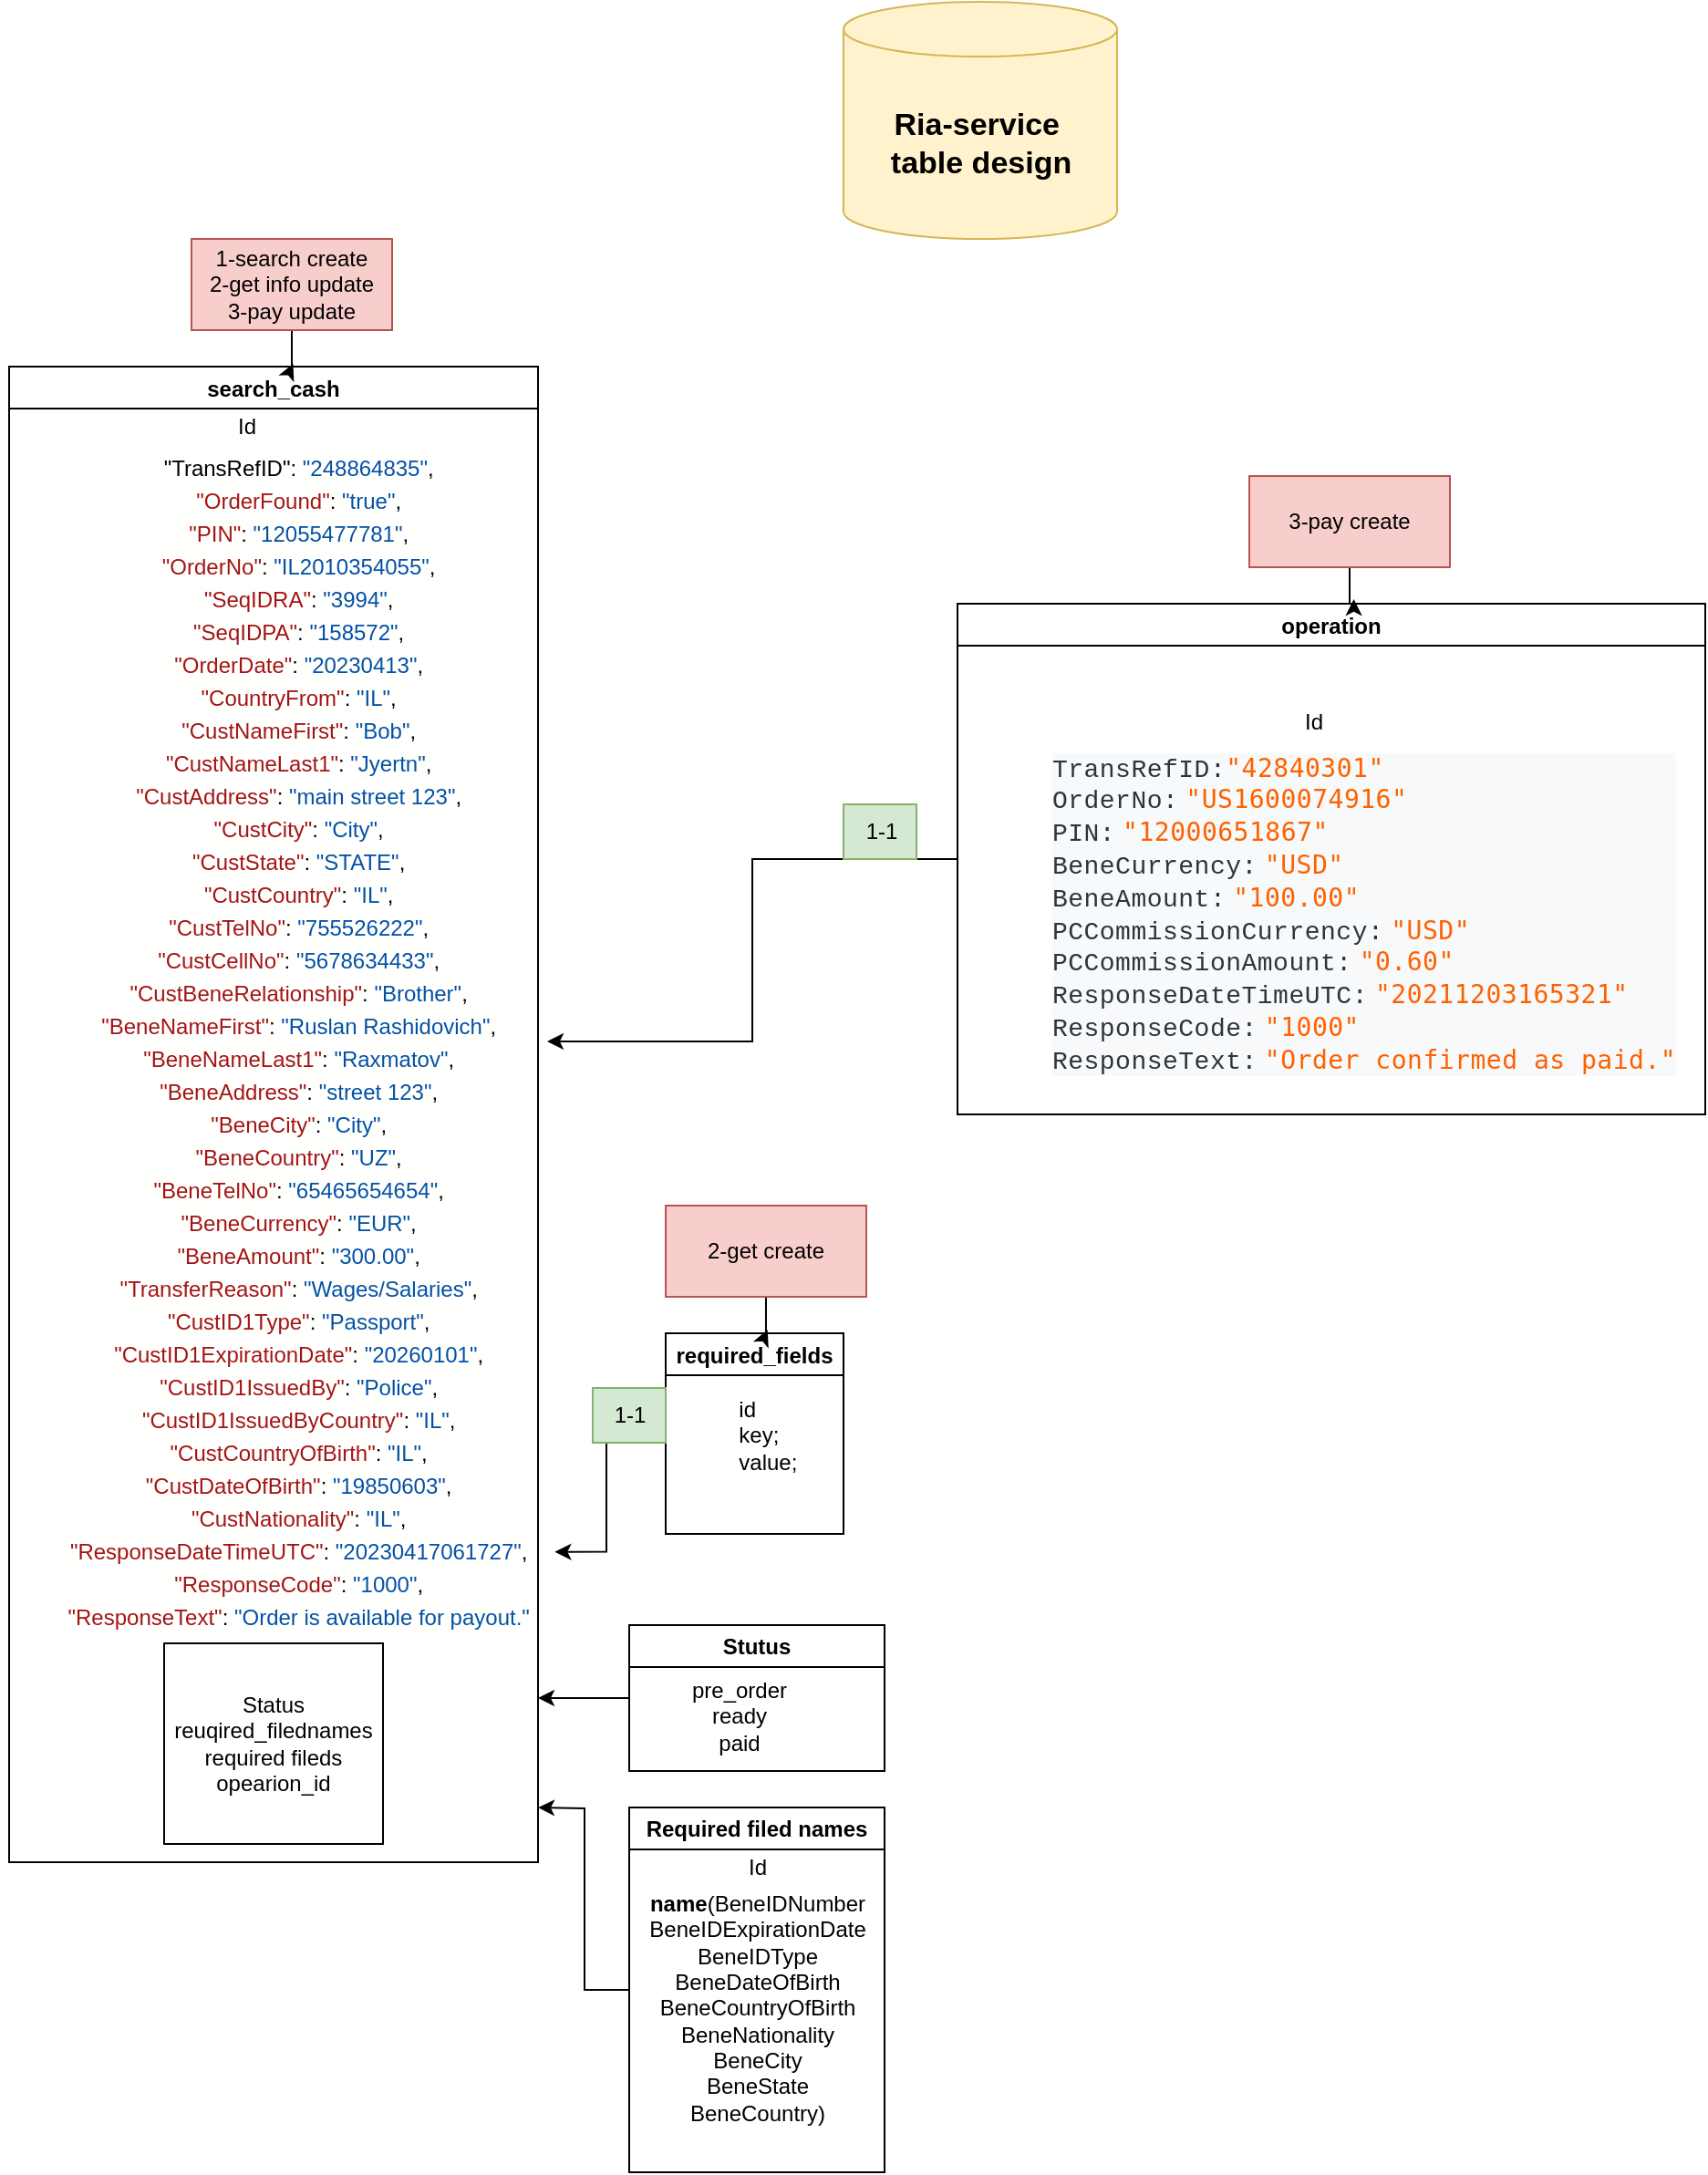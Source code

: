 <mxfile version="21.1.8" type="github">
  <diagram id="WUMDJL5sOeYgkHL_OH6m" name="Page-1">
    <mxGraphModel dx="1687" dy="899" grid="1" gridSize="10" guides="1" tooltips="1" connect="1" arrows="1" fold="1" page="1" pageScale="1" pageWidth="827" pageHeight="1169" math="0" shadow="0">
      <root>
        <mxCell id="0" />
        <mxCell id="1" parent="0" />
        <mxCell id="KDDWT8gn8KjXPzjt3fRh-1" value="&lt;font style=&quot;font-size: 17px;&quot;&gt;&lt;b&gt;Ria-service&amp;nbsp;&lt;br&gt;table design&lt;/b&gt;&lt;/font&gt;" style="shape=cylinder3;whiteSpace=wrap;html=1;boundedLbl=1;backgroundOutline=1;size=15;fillColor=#fff2cc;strokeColor=#d6b656;" vertex="1" parent="1">
          <mxGeometry x="567.5" y="40" width="150" height="130" as="geometry" />
        </mxCell>
        <mxCell id="KDDWT8gn8KjXPzjt3fRh-7" value="search_cash" style="swimlane;" vertex="1" parent="1">
          <mxGeometry x="110" y="240" width="290" height="820" as="geometry" />
        </mxCell>
        <mxCell id="KDDWT8gn8KjXPzjt3fRh-13" value="&lt;div style=&quot;background-color: rgb(255, 255, 254); line-height: 18px;&quot;&gt;&lt;div&gt;&amp;nbsp;&amp;nbsp;&amp;nbsp;&amp;nbsp;&amp;nbsp;&amp;nbsp;&amp;nbsp;&amp;nbsp;&quot;TransRefID&quot;:&amp;nbsp;&lt;span style=&quot;color: #0451a5;&quot;&gt;&quot;248864835&quot;&lt;/span&gt;,&lt;/div&gt;&lt;div&gt;&amp;nbsp;&amp;nbsp;&amp;nbsp;&amp;nbsp;&amp;nbsp;&amp;nbsp;&amp;nbsp;&amp;nbsp;&lt;span style=&quot;color: #a31515;&quot;&gt;&quot;OrderFound&quot;&lt;/span&gt;:&amp;nbsp;&lt;span style=&quot;color: #0451a5;&quot;&gt;&quot;true&quot;&lt;/span&gt;,&lt;/div&gt;&lt;div&gt;&amp;nbsp;&amp;nbsp;&amp;nbsp;&amp;nbsp;&amp;nbsp;&amp;nbsp;&amp;nbsp;&amp;nbsp;&lt;span style=&quot;color: #a31515;&quot;&gt;&quot;PIN&quot;&lt;/span&gt;:&amp;nbsp;&lt;span style=&quot;color: #0451a5;&quot;&gt;&quot;12055477781&quot;&lt;/span&gt;,&lt;/div&gt;&lt;div&gt;&amp;nbsp;&amp;nbsp;&amp;nbsp;&amp;nbsp;&amp;nbsp;&amp;nbsp;&amp;nbsp;&amp;nbsp;&lt;span style=&quot;color: #a31515;&quot;&gt;&quot;OrderNo&quot;&lt;/span&gt;:&amp;nbsp;&lt;span style=&quot;color: #0451a5;&quot;&gt;&quot;IL2010354055&quot;&lt;/span&gt;,&lt;/div&gt;&lt;div&gt;&amp;nbsp;&amp;nbsp;&amp;nbsp;&amp;nbsp;&amp;nbsp;&amp;nbsp;&amp;nbsp;&amp;nbsp;&lt;span style=&quot;color: #a31515;&quot;&gt;&quot;SeqIDRA&quot;&lt;/span&gt;:&amp;nbsp;&lt;span style=&quot;color: #0451a5;&quot;&gt;&quot;3994&quot;&lt;/span&gt;,&lt;/div&gt;&lt;div&gt;&amp;nbsp;&amp;nbsp;&amp;nbsp;&amp;nbsp;&amp;nbsp;&amp;nbsp;&amp;nbsp;&amp;nbsp;&lt;span style=&quot;color: #a31515;&quot;&gt;&quot;SeqIDPA&quot;&lt;/span&gt;:&amp;nbsp;&lt;span style=&quot;color: #0451a5;&quot;&gt;&quot;158572&quot;&lt;/span&gt;,&lt;/div&gt;&lt;div&gt;&amp;nbsp;&amp;nbsp;&amp;nbsp;&amp;nbsp;&amp;nbsp;&amp;nbsp;&amp;nbsp;&amp;nbsp;&lt;span style=&quot;color: #a31515;&quot;&gt;&quot;OrderDate&quot;&lt;/span&gt;:&amp;nbsp;&lt;span style=&quot;color: #0451a5;&quot;&gt;&quot;20230413&quot;&lt;/span&gt;,&lt;/div&gt;&lt;div&gt;&amp;nbsp;&amp;nbsp;&amp;nbsp;&amp;nbsp;&amp;nbsp;&amp;nbsp;&amp;nbsp;&amp;nbsp;&lt;span style=&quot;color: #a31515;&quot;&gt;&quot;CountryFrom&quot;&lt;/span&gt;:&amp;nbsp;&lt;span style=&quot;color: #0451a5;&quot;&gt;&quot;IL&quot;&lt;/span&gt;,&lt;/div&gt;&lt;div&gt;&amp;nbsp;&amp;nbsp;&amp;nbsp;&amp;nbsp;&amp;nbsp;&amp;nbsp;&amp;nbsp;&amp;nbsp;&lt;span style=&quot;color: #a31515;&quot;&gt;&quot;CustNameFirst&quot;&lt;/span&gt;:&amp;nbsp;&lt;span style=&quot;color: #0451a5;&quot;&gt;&quot;Bob&quot;&lt;/span&gt;,&lt;/div&gt;&lt;div&gt;&amp;nbsp;&amp;nbsp;&amp;nbsp;&amp;nbsp;&amp;nbsp;&amp;nbsp;&amp;nbsp;&amp;nbsp;&lt;span style=&quot;color: #a31515;&quot;&gt;&quot;CustNameLast1&quot;&lt;/span&gt;:&amp;nbsp;&lt;span style=&quot;color: #0451a5;&quot;&gt;&quot;Jyertn&quot;&lt;/span&gt;,&lt;/div&gt;&lt;div&gt;&amp;nbsp;&amp;nbsp;&amp;nbsp;&amp;nbsp;&amp;nbsp;&amp;nbsp;&amp;nbsp;&amp;nbsp;&lt;span style=&quot;color: #a31515;&quot;&gt;&quot;CustAddress&quot;&lt;/span&gt;:&amp;nbsp;&lt;span style=&quot;color: #0451a5;&quot;&gt;&quot;main&amp;nbsp;street&amp;nbsp;123&quot;&lt;/span&gt;,&lt;/div&gt;&lt;div&gt;&amp;nbsp;&amp;nbsp;&amp;nbsp;&amp;nbsp;&amp;nbsp;&amp;nbsp;&amp;nbsp;&amp;nbsp;&lt;span style=&quot;color: #a31515;&quot;&gt;&quot;CustCity&quot;&lt;/span&gt;:&amp;nbsp;&lt;span style=&quot;color: #0451a5;&quot;&gt;&quot;City&quot;&lt;/span&gt;,&lt;/div&gt;&lt;div&gt;&amp;nbsp;&amp;nbsp;&amp;nbsp;&amp;nbsp;&amp;nbsp;&amp;nbsp;&amp;nbsp;&amp;nbsp;&lt;span style=&quot;color: #a31515;&quot;&gt;&quot;CustState&quot;&lt;/span&gt;:&amp;nbsp;&lt;span style=&quot;color: #0451a5;&quot;&gt;&quot;STATE&quot;&lt;/span&gt;,&lt;/div&gt;&lt;div&gt;&amp;nbsp;&amp;nbsp;&amp;nbsp;&amp;nbsp;&amp;nbsp;&amp;nbsp;&amp;nbsp;&amp;nbsp;&lt;span style=&quot;color: #a31515;&quot;&gt;&quot;CustCountry&quot;&lt;/span&gt;:&amp;nbsp;&lt;span style=&quot;color: #0451a5;&quot;&gt;&quot;IL&quot;&lt;/span&gt;,&lt;/div&gt;&lt;div&gt;&amp;nbsp;&amp;nbsp;&amp;nbsp;&amp;nbsp;&amp;nbsp;&amp;nbsp;&amp;nbsp;&amp;nbsp;&lt;span style=&quot;color: #a31515;&quot;&gt;&quot;CustTelNo&quot;&lt;/span&gt;:&amp;nbsp;&lt;span style=&quot;color: #0451a5;&quot;&gt;&quot;755526222&quot;&lt;/span&gt;,&lt;/div&gt;&lt;div&gt;&amp;nbsp;&amp;nbsp;&amp;nbsp;&amp;nbsp;&amp;nbsp;&amp;nbsp;&amp;nbsp;&amp;nbsp;&lt;span style=&quot;color: #a31515;&quot;&gt;&quot;CustCellNo&quot;&lt;/span&gt;:&amp;nbsp;&lt;span style=&quot;color: #0451a5;&quot;&gt;&quot;5678634433&quot;&lt;/span&gt;,&lt;/div&gt;&lt;div&gt;&amp;nbsp;&amp;nbsp;&amp;nbsp;&amp;nbsp;&amp;nbsp;&amp;nbsp;&amp;nbsp;&amp;nbsp;&lt;span style=&quot;color: #a31515;&quot;&gt;&quot;CustBeneRelationship&quot;&lt;/span&gt;:&amp;nbsp;&lt;span style=&quot;color: #0451a5;&quot;&gt;&quot;Brother&quot;&lt;/span&gt;,&lt;/div&gt;&lt;div&gt;&amp;nbsp;&amp;nbsp;&amp;nbsp;&amp;nbsp;&amp;nbsp;&amp;nbsp;&amp;nbsp;&amp;nbsp;&lt;span style=&quot;color: #a31515;&quot;&gt;&quot;BeneNameFirst&quot;&lt;/span&gt;:&amp;nbsp;&lt;span style=&quot;color: #0451a5;&quot;&gt;&quot;Ruslan&amp;nbsp;Rashidovich&quot;&lt;/span&gt;,&lt;/div&gt;&lt;div&gt;&amp;nbsp;&amp;nbsp;&amp;nbsp;&amp;nbsp;&amp;nbsp;&amp;nbsp;&amp;nbsp;&amp;nbsp;&lt;span style=&quot;color: #a31515;&quot;&gt;&quot;BeneNameLast1&quot;&lt;/span&gt;:&amp;nbsp;&lt;span style=&quot;color: #0451a5;&quot;&gt;&quot;Raxmatov&quot;&lt;/span&gt;,&lt;/div&gt;&lt;div&gt;&amp;nbsp;&amp;nbsp;&amp;nbsp;&amp;nbsp;&amp;nbsp;&amp;nbsp;&amp;nbsp;&amp;nbsp;&lt;span style=&quot;color: #a31515;&quot;&gt;&quot;BeneAddress&quot;&lt;/span&gt;:&amp;nbsp;&lt;span style=&quot;color: #0451a5;&quot;&gt;&quot;street&amp;nbsp;123&quot;&lt;/span&gt;,&lt;/div&gt;&lt;div&gt;&amp;nbsp;&amp;nbsp;&amp;nbsp;&amp;nbsp;&amp;nbsp;&amp;nbsp;&amp;nbsp;&amp;nbsp;&lt;span style=&quot;color: #a31515;&quot;&gt;&quot;BeneCity&quot;&lt;/span&gt;:&amp;nbsp;&lt;span style=&quot;color: #0451a5;&quot;&gt;&quot;City&quot;&lt;/span&gt;,&lt;/div&gt;&lt;div&gt;&amp;nbsp;&amp;nbsp;&amp;nbsp;&amp;nbsp;&amp;nbsp;&amp;nbsp;&amp;nbsp;&amp;nbsp;&lt;span style=&quot;color: #a31515;&quot;&gt;&quot;BeneCountry&quot;&lt;/span&gt;:&amp;nbsp;&lt;span style=&quot;color: #0451a5;&quot;&gt;&quot;UZ&quot;&lt;/span&gt;,&lt;/div&gt;&lt;div&gt;&amp;nbsp;&amp;nbsp;&amp;nbsp;&amp;nbsp;&amp;nbsp;&amp;nbsp;&amp;nbsp;&amp;nbsp;&lt;span style=&quot;color: #a31515;&quot;&gt;&quot;BeneTelNo&quot;&lt;/span&gt;:&amp;nbsp;&lt;span style=&quot;color: #0451a5;&quot;&gt;&quot;65465654654&quot;&lt;/span&gt;,&lt;/div&gt;&lt;div&gt;&amp;nbsp;&amp;nbsp;&amp;nbsp;&amp;nbsp;&amp;nbsp;&amp;nbsp;&amp;nbsp;&amp;nbsp;&lt;span style=&quot;color: #a31515;&quot;&gt;&quot;BeneCurrency&quot;&lt;/span&gt;:&amp;nbsp;&lt;span style=&quot;color: #0451a5;&quot;&gt;&quot;EUR&quot;&lt;/span&gt;,&lt;/div&gt;&lt;div&gt;&amp;nbsp;&amp;nbsp;&amp;nbsp;&amp;nbsp;&amp;nbsp;&amp;nbsp;&amp;nbsp;&amp;nbsp;&lt;span style=&quot;color: #a31515;&quot;&gt;&quot;BeneAmount&quot;&lt;/span&gt;:&amp;nbsp;&lt;span style=&quot;color: #0451a5;&quot;&gt;&quot;300.00&quot;&lt;/span&gt;,&lt;/div&gt;&lt;div&gt;&amp;nbsp;&amp;nbsp;&amp;nbsp;&amp;nbsp;&amp;nbsp;&amp;nbsp;&amp;nbsp;&amp;nbsp;&lt;span style=&quot;color: #a31515;&quot;&gt;&quot;TransferReason&quot;&lt;/span&gt;:&amp;nbsp;&lt;span style=&quot;color: #0451a5;&quot;&gt;&quot;Wages/Salaries&quot;&lt;/span&gt;,&lt;/div&gt;&lt;div&gt;&amp;nbsp;&amp;nbsp;&amp;nbsp;&amp;nbsp;&amp;nbsp;&amp;nbsp;&amp;nbsp;&amp;nbsp;&lt;span style=&quot;color: #a31515;&quot;&gt;&quot;CustID1Type&quot;&lt;/span&gt;:&amp;nbsp;&lt;span style=&quot;color: #0451a5;&quot;&gt;&quot;Passport&quot;&lt;/span&gt;,&lt;/div&gt;&lt;div&gt;&amp;nbsp;&amp;nbsp;&amp;nbsp;&amp;nbsp;&amp;nbsp;&amp;nbsp;&amp;nbsp;&amp;nbsp;&lt;span style=&quot;color: #a31515;&quot;&gt;&quot;CustID1ExpirationDate&quot;&lt;/span&gt;:&amp;nbsp;&lt;span style=&quot;color: #0451a5;&quot;&gt;&quot;20260101&quot;&lt;/span&gt;,&lt;/div&gt;&lt;div&gt;&amp;nbsp;&amp;nbsp;&amp;nbsp;&amp;nbsp;&amp;nbsp;&amp;nbsp;&amp;nbsp;&amp;nbsp;&lt;span style=&quot;color: #a31515;&quot;&gt;&quot;CustID1IssuedBy&quot;&lt;/span&gt;:&amp;nbsp;&lt;span style=&quot;color: #0451a5;&quot;&gt;&quot;Police&quot;&lt;/span&gt;,&lt;/div&gt;&lt;div&gt;&amp;nbsp;&amp;nbsp;&amp;nbsp;&amp;nbsp;&amp;nbsp;&amp;nbsp;&amp;nbsp;&amp;nbsp;&lt;span style=&quot;color: #a31515;&quot;&gt;&quot;CustID1IssuedByCountry&quot;&lt;/span&gt;:&amp;nbsp;&lt;span style=&quot;color: #0451a5;&quot;&gt;&quot;IL&quot;&lt;/span&gt;,&lt;/div&gt;&lt;div&gt;&amp;nbsp;&amp;nbsp;&amp;nbsp;&amp;nbsp;&amp;nbsp;&amp;nbsp;&amp;nbsp;&amp;nbsp;&lt;span style=&quot;color: #a31515;&quot;&gt;&quot;CustCountryOfBirth&quot;&lt;/span&gt;:&amp;nbsp;&lt;span style=&quot;color: #0451a5;&quot;&gt;&quot;IL&quot;&lt;/span&gt;,&lt;/div&gt;&lt;div&gt;&amp;nbsp;&amp;nbsp;&amp;nbsp;&amp;nbsp;&amp;nbsp;&amp;nbsp;&amp;nbsp;&amp;nbsp;&lt;span style=&quot;color: #a31515;&quot;&gt;&quot;CustDateOfBirth&quot;&lt;/span&gt;:&amp;nbsp;&lt;span style=&quot;color: #0451a5;&quot;&gt;&quot;19850603&quot;&lt;/span&gt;,&lt;/div&gt;&lt;div&gt;&amp;nbsp;&amp;nbsp;&amp;nbsp;&amp;nbsp;&amp;nbsp;&amp;nbsp;&amp;nbsp;&amp;nbsp;&lt;span style=&quot;color: #a31515;&quot;&gt;&quot;CustNationality&quot;&lt;/span&gt;:&amp;nbsp;&lt;span style=&quot;color: #0451a5;&quot;&gt;&quot;IL&quot;&lt;/span&gt;,&lt;/div&gt;&lt;div&gt;&amp;nbsp;&amp;nbsp;&amp;nbsp;&amp;nbsp;&amp;nbsp;&amp;nbsp;&amp;nbsp;&amp;nbsp;&lt;span style=&quot;color: #a31515;&quot;&gt;&quot;ResponseDateTimeUTC&quot;&lt;/span&gt;:&amp;nbsp;&lt;span style=&quot;color: #0451a5;&quot;&gt;&quot;20230417061727&quot;&lt;/span&gt;,&lt;/div&gt;&lt;div&gt;&amp;nbsp;&amp;nbsp;&amp;nbsp;&amp;nbsp;&amp;nbsp;&amp;nbsp;&amp;nbsp;&amp;nbsp;&lt;span style=&quot;color: #a31515;&quot;&gt;&quot;ResponseCode&quot;&lt;/span&gt;:&amp;nbsp;&lt;span style=&quot;color: #0451a5;&quot;&gt;&quot;1000&quot;&lt;/span&gt;,&lt;/div&gt;&lt;div&gt;&amp;nbsp;&amp;nbsp;&amp;nbsp;&amp;nbsp;&amp;nbsp;&amp;nbsp;&amp;nbsp;&amp;nbsp;&lt;span style=&quot;color: #a31515;&quot;&gt;&quot;ResponseText&quot;&lt;/span&gt;:&amp;nbsp;&lt;span style=&quot;color: #0451a5;&quot;&gt;&quot;Order&amp;nbsp;is&amp;nbsp;available&amp;nbsp;for&amp;nbsp;payout.&quot;&lt;/span&gt;&lt;/div&gt;&lt;/div&gt;" style="text;html=1;align=center;verticalAlign=middle;resizable=0;points=[];autosize=1;strokeColor=none;fillColor=none;" vertex="1" parent="KDDWT8gn8KjXPzjt3fRh-7">
          <mxGeometry x="-5" y="40" width="300" height="660" as="geometry" />
        </mxCell>
        <mxCell id="KDDWT8gn8KjXPzjt3fRh-16" value="Status&lt;br&gt;reuqired_filednames&lt;br&gt;required fileds&lt;br&gt;opearion_id" style="whiteSpace=wrap;html=1;" vertex="1" parent="KDDWT8gn8KjXPzjt3fRh-7">
          <mxGeometry x="85" y="700" width="120" height="110" as="geometry" />
        </mxCell>
        <mxCell id="KDDWT8gn8KjXPzjt3fRh-30" style="edgeStyle=orthogonalEdgeStyle;rounded=0;orthogonalLoop=1;jettySize=auto;html=1;entryX=1.014;entryY=0.924;entryDx=0;entryDy=0;entryPerimeter=0;" edge="1" parent="1" source="KDDWT8gn8KjXPzjt3fRh-8" target="KDDWT8gn8KjXPzjt3fRh-13">
          <mxGeometry relative="1" as="geometry">
            <mxPoint x="470" y="921.667" as="targetPoint" />
          </mxGeometry>
        </mxCell>
        <mxCell id="KDDWT8gn8KjXPzjt3fRh-8" value="required_fields" style="swimlane;startSize=23;" vertex="1" parent="1">
          <mxGeometry x="470" y="770" width="97.5" height="110" as="geometry" />
        </mxCell>
        <mxCell id="KDDWT8gn8KjXPzjt3fRh-29" value="&lt;pre style=&quot;margin-top: 0px; margin-bottom: calc(1.5em); padding: var(--su12); border: 0px; font-variant-numeric: inherit; font-variant-east-asian: inherit; font-variant-alternates: inherit; font-stretch: inherit; line-height: var(--lh-md); font-family: var(--ff-mono); font-optical-sizing: inherit; font-kerning: inherit; font-feature-settings: inherit; font-variation-settings: inherit; font-size: var(--fs-body1); vertical-align: baseline; box-sizing: inherit; width: auto; max-height: 600px; overflow: auto; background-color: var(--highlight-bg); border-radius: var(--br-md); --_cb-line-numbers-bg:var(--black-050); color: var(--highlight-color); overflow-wrap: normal; text-align: left;&quot; class=&quot;lang-java s-code-block&quot;&gt;&lt;code style=&quot;margin: 0px; padding: 0px; border: 0px; font-style: inherit; font-variant: inherit; font-weight: inherit; font-stretch: inherit; line-height: inherit; font-family: inherit; font-optical-sizing: inherit; font-kerning: inherit; font-feature-settings: inherit; font-variation-settings: inherit; font-size: var(--_pr-code-fs); vertical-align: baseline; box-sizing: inherit; background-color: transparent;&quot; class=&quot;hljs language-java&quot;&gt;    id&lt;br&gt;    key;&lt;br&gt;    value;&lt;/code&gt;&lt;/pre&gt;" style="text;html=1;align=center;verticalAlign=middle;resizable=0;points=[];autosize=1;strokeColor=none;fillColor=none;" vertex="1" parent="KDDWT8gn8KjXPzjt3fRh-8">
          <mxGeometry x="13.75" y="30" width="70" height="70" as="geometry" />
        </mxCell>
        <mxCell id="KDDWT8gn8KjXPzjt3fRh-31" style="edgeStyle=orthogonalEdgeStyle;rounded=0;orthogonalLoop=1;jettySize=auto;html=1;" edge="1" parent="1" source="KDDWT8gn8KjXPzjt3fRh-9" target="KDDWT8gn8KjXPzjt3fRh-13">
          <mxGeometry relative="1" as="geometry" />
        </mxCell>
        <mxCell id="KDDWT8gn8KjXPzjt3fRh-9" value="operation" style="swimlane;" vertex="1" parent="1">
          <mxGeometry x="630" y="370" width="410" height="280" as="geometry" />
        </mxCell>
        <mxCell id="KDDWT8gn8KjXPzjt3fRh-36" value="&lt;div style=&quot;box-sizing: border-box; position: relative; margin-left: 25px; color: rgb(45, 53, 60); font-family: Consolas, Menlo, Courier, monospace; font-size: 14px; letter-spacing: 0.25px; text-align: left; background-color: rgb(248, 249, 250);&quot; class=&quot;jv-node jv-key-node&quot;&gt;TransRefID:&lt;span style=&quot;box-sizing: border-box;&quot; class=&quot;jv-push&quot;&gt;&lt;span style=&quot;box-sizing: border-box;&quot; class=&quot;jv-holder-node&quot;&gt;&lt;/span&gt;&lt;span style=&quot;box-sizing: border-box; color: rgb(255, 97, 0); word-break: break-word; tab-size: 4; font-family: Consolas, Monaco, &amp;quot;Andale Mono&amp;quot;, &amp;quot;Ubuntu Mono&amp;quot;, monospace;&quot; class=&quot;jv-item jv-string&quot;&gt;&quot;42840301&quot;&lt;/span&gt;&lt;/span&gt;&lt;/div&gt;&lt;div style=&quot;box-sizing: border-box; position: relative; margin-left: 25px; color: rgb(45, 53, 60); font-family: Consolas, Menlo, Courier, monospace; font-size: 14px; letter-spacing: 0.25px; text-align: left; background-color: rgb(248, 249, 250);&quot; class=&quot;jv-node jv-key-node&quot;&gt;&lt;span style=&quot;box-sizing: border-box; margin-right: 4px;&quot; class=&quot;jv-key&quot;&gt;OrderNo:&lt;/span&gt;&lt;span style=&quot;box-sizing: border-box;&quot; class=&quot;jv-push&quot;&gt;&lt;span style=&quot;box-sizing: border-box;&quot; class=&quot;jv-holder-node&quot;&gt;&lt;/span&gt;&lt;span style=&quot;box-sizing: border-box; color: rgb(255, 97, 0); word-break: break-word; tab-size: 4; font-family: Consolas, Monaco, &amp;quot;Andale Mono&amp;quot;, &amp;quot;Ubuntu Mono&amp;quot;, monospace;&quot; class=&quot;jv-item jv-string&quot;&gt;&quot;US1600074916&quot;&lt;/span&gt;&lt;/span&gt;&lt;/div&gt;&lt;div style=&quot;box-sizing: border-box; position: relative; margin-left: 25px; color: rgb(45, 53, 60); font-family: Consolas, Menlo, Courier, monospace; font-size: 14px; letter-spacing: 0.25px; text-align: left; background-color: rgb(248, 249, 250);&quot; class=&quot;jv-node jv-key-node&quot;&gt;&lt;span style=&quot;box-sizing: border-box; margin-right: 4px;&quot; class=&quot;jv-key&quot;&gt;PIN:&lt;/span&gt;&lt;span style=&quot;box-sizing: border-box;&quot; class=&quot;jv-push&quot;&gt;&lt;span style=&quot;box-sizing: border-box;&quot; class=&quot;jv-holder-node&quot;&gt;&lt;/span&gt;&lt;span style=&quot;box-sizing: border-box; color: rgb(255, 97, 0); word-break: break-word; tab-size: 4; font-family: Consolas, Monaco, &amp;quot;Andale Mono&amp;quot;, &amp;quot;Ubuntu Mono&amp;quot;, monospace;&quot; class=&quot;jv-item jv-string&quot;&gt;&quot;12000651867&quot;&lt;/span&gt;&lt;/span&gt;&lt;/div&gt;&lt;div style=&quot;box-sizing: border-box; position: relative; margin-left: 25px; color: rgb(45, 53, 60); font-family: Consolas, Menlo, Courier, monospace; font-size: 14px; letter-spacing: 0.25px; text-align: left; background-color: rgb(248, 249, 250);&quot; class=&quot;jv-node jv-key-node&quot;&gt;&lt;span style=&quot;box-sizing: border-box; margin-right: 4px;&quot; class=&quot;jv-key&quot;&gt;BeneCurrency:&lt;/span&gt;&lt;span style=&quot;box-sizing: border-box;&quot; class=&quot;jv-push&quot;&gt;&lt;span style=&quot;box-sizing: border-box;&quot; class=&quot;jv-holder-node&quot;&gt;&lt;/span&gt;&lt;span style=&quot;box-sizing: border-box; color: rgb(255, 97, 0); word-break: break-word; tab-size: 4; font-family: Consolas, Monaco, &amp;quot;Andale Mono&amp;quot;, &amp;quot;Ubuntu Mono&amp;quot;, monospace;&quot; class=&quot;jv-item jv-string&quot;&gt;&quot;USD&quot;&lt;/span&gt;&lt;/span&gt;&lt;/div&gt;&lt;div style=&quot;box-sizing: border-box; position: relative; margin-left: 25px; color: rgb(45, 53, 60); font-family: Consolas, Menlo, Courier, monospace; font-size: 14px; letter-spacing: 0.25px; text-align: left; background-color: rgb(248, 249, 250);&quot; class=&quot;jv-node jv-key-node&quot;&gt;&lt;span style=&quot;box-sizing: border-box; margin-right: 4px;&quot; class=&quot;jv-key&quot;&gt;BeneAmount:&lt;/span&gt;&lt;span style=&quot;box-sizing: border-box;&quot; class=&quot;jv-push&quot;&gt;&lt;span style=&quot;box-sizing: border-box;&quot; class=&quot;jv-holder-node&quot;&gt;&lt;/span&gt;&lt;span style=&quot;box-sizing: border-box; color: rgb(255, 97, 0); word-break: break-word; tab-size: 4; font-family: Consolas, Monaco, &amp;quot;Andale Mono&amp;quot;, &amp;quot;Ubuntu Mono&amp;quot;, monospace;&quot; class=&quot;jv-item jv-string&quot;&gt;&quot;100.00&quot;&lt;/span&gt;&lt;/span&gt;&lt;/div&gt;&lt;div style=&quot;box-sizing: border-box; position: relative; margin-left: 25px; color: rgb(45, 53, 60); font-family: Consolas, Menlo, Courier, monospace; font-size: 14px; letter-spacing: 0.25px; text-align: left; background-color: rgb(248, 249, 250);&quot; class=&quot;jv-node jv-key-node&quot;&gt;&lt;span style=&quot;box-sizing: border-box; margin-right: 4px;&quot; class=&quot;jv-key&quot;&gt;PCCommissionCurrency:&lt;/span&gt;&lt;span style=&quot;box-sizing: border-box;&quot; class=&quot;jv-push&quot;&gt;&lt;span style=&quot;box-sizing: border-box;&quot; class=&quot;jv-holder-node&quot;&gt;&lt;/span&gt;&lt;span style=&quot;box-sizing: border-box; color: rgb(255, 97, 0); word-break: break-word; tab-size: 4; font-family: Consolas, Monaco, &amp;quot;Andale Mono&amp;quot;, &amp;quot;Ubuntu Mono&amp;quot;, monospace;&quot; class=&quot;jv-item jv-string&quot;&gt;&quot;USD&quot;&lt;/span&gt;&lt;/span&gt;&lt;/div&gt;&lt;div style=&quot;box-sizing: border-box; position: relative; margin-left: 25px; color: rgb(45, 53, 60); font-family: Consolas, Menlo, Courier, monospace; font-size: 14px; letter-spacing: 0.25px; text-align: left; background-color: rgb(248, 249, 250);&quot; class=&quot;jv-node jv-key-node&quot;&gt;&lt;span style=&quot;box-sizing: border-box; margin-right: 4px;&quot; class=&quot;jv-key&quot;&gt;PCCommissionAmount:&lt;/span&gt;&lt;span style=&quot;box-sizing: border-box;&quot; class=&quot;jv-push&quot;&gt;&lt;span style=&quot;box-sizing: border-box;&quot; class=&quot;jv-holder-node&quot;&gt;&lt;/span&gt;&lt;span style=&quot;box-sizing: border-box; color: rgb(255, 97, 0); word-break: break-word; tab-size: 4; font-family: Consolas, Monaco, &amp;quot;Andale Mono&amp;quot;, &amp;quot;Ubuntu Mono&amp;quot;, monospace;&quot; class=&quot;jv-item jv-string&quot;&gt;&quot;0.60&quot;&lt;/span&gt;&lt;/span&gt;&lt;/div&gt;&lt;div style=&quot;box-sizing: border-box; position: relative; margin-left: 25px; color: rgb(45, 53, 60); font-family: Consolas, Menlo, Courier, monospace; font-size: 14px; letter-spacing: 0.25px; text-align: left; background-color: rgb(248, 249, 250);&quot; class=&quot;jv-node jv-key-node&quot;&gt;&lt;span style=&quot;box-sizing: border-box; margin-right: 4px;&quot; class=&quot;jv-key&quot;&gt;ResponseDateTimeUTC:&lt;/span&gt;&lt;span style=&quot;box-sizing: border-box;&quot; class=&quot;jv-push&quot;&gt;&lt;span style=&quot;box-sizing: border-box;&quot; class=&quot;jv-holder-node&quot;&gt;&lt;/span&gt;&lt;span style=&quot;box-sizing: border-box; color: rgb(255, 97, 0); word-break: break-word; tab-size: 4; font-family: Consolas, Monaco, &amp;quot;Andale Mono&amp;quot;, &amp;quot;Ubuntu Mono&amp;quot;, monospace;&quot; class=&quot;jv-item jv-string&quot;&gt;&quot;20211203165321&quot;&lt;/span&gt;&lt;/span&gt;&lt;/div&gt;&lt;div style=&quot;box-sizing: border-box; position: relative; margin-left: 25px; color: rgb(45, 53, 60); font-family: Consolas, Menlo, Courier, monospace; font-size: 14px; letter-spacing: 0.25px; text-align: left; background-color: rgb(248, 249, 250);&quot; class=&quot;jv-node jv-key-node&quot;&gt;&lt;span style=&quot;box-sizing: border-box; margin-right: 4px;&quot; class=&quot;jv-key&quot;&gt;ResponseCode:&lt;/span&gt;&lt;span style=&quot;box-sizing: border-box;&quot; class=&quot;jv-push&quot;&gt;&lt;span style=&quot;box-sizing: border-box;&quot; class=&quot;jv-holder-node&quot;&gt;&lt;/span&gt;&lt;span style=&quot;box-sizing: border-box; color: rgb(255, 97, 0); word-break: break-word; tab-size: 4; font-family: Consolas, Monaco, &amp;quot;Andale Mono&amp;quot;, &amp;quot;Ubuntu Mono&amp;quot;, monospace;&quot; class=&quot;jv-item jv-string&quot;&gt;&quot;1000&quot;&lt;/span&gt;&lt;/span&gt;&lt;/div&gt;&lt;div style=&quot;box-sizing: border-box; position: relative; margin-left: 25px; color: rgb(45, 53, 60); font-family: Consolas, Menlo, Courier, monospace; font-size: 14px; letter-spacing: 0.25px; text-align: left; background-color: rgb(248, 249, 250);&quot; class=&quot;jv-node jv-key-node&quot;&gt;&lt;span style=&quot;box-sizing: border-box; margin-right: 4px;&quot; class=&quot;jv-key&quot;&gt;ResponseText:&lt;/span&gt;&lt;span style=&quot;box-sizing: border-box;&quot; class=&quot;jv-push&quot;&gt;&lt;span style=&quot;box-sizing: border-box;&quot; class=&quot;jv-holder-node&quot;&gt;&lt;/span&gt;&lt;span style=&quot;box-sizing: border-box; color: rgb(255, 97, 0); word-break: break-word; tab-size: 4; font-family: Consolas, Monaco, &amp;quot;Andale Mono&amp;quot;, &amp;quot;Ubuntu Mono&amp;quot;, monospace;&quot; class=&quot;jv-item jv-string&quot;&gt;&quot;Order confirmed as paid.&quot;&lt;/span&gt;&lt;/span&gt;&lt;/div&gt;" style="text;html=1;align=center;verticalAlign=middle;resizable=0;points=[];autosize=1;strokeColor=none;fillColor=none;" vertex="1" parent="KDDWT8gn8KjXPzjt3fRh-9">
          <mxGeometry x="30" y="80" width="360" height="180" as="geometry" />
        </mxCell>
        <mxCell id="KDDWT8gn8KjXPzjt3fRh-32" value="Id" style="text;html=1;align=center;verticalAlign=middle;resizable=0;points=[];autosize=1;strokeColor=none;fillColor=none;" vertex="1" parent="KDDWT8gn8KjXPzjt3fRh-9">
          <mxGeometry x="180" y="50" width="30" height="30" as="geometry" />
        </mxCell>
        <mxCell id="KDDWT8gn8KjXPzjt3fRh-20" style="edgeStyle=orthogonalEdgeStyle;rounded=0;orthogonalLoop=1;jettySize=auto;html=1;" edge="1" parent="1" source="KDDWT8gn8KjXPzjt3fRh-10">
          <mxGeometry relative="1" as="geometry">
            <mxPoint x="400" y="1030" as="targetPoint" />
          </mxGeometry>
        </mxCell>
        <mxCell id="KDDWT8gn8KjXPzjt3fRh-10" value="Required filed names" style="swimlane;whiteSpace=wrap;html=1;" vertex="1" parent="1">
          <mxGeometry x="450" y="1030" width="140" height="200" as="geometry" />
        </mxCell>
        <mxCell id="KDDWT8gn8KjXPzjt3fRh-24" value="&lt;b&gt;name&lt;/b&gt;(BeneIDNumber&lt;div&gt;BeneIDExpirationDate&lt;/div&gt;&lt;div&gt;BeneIDType&lt;/div&gt;&lt;div&gt;BeneDateOfBirth&lt;/div&gt;&lt;div&gt;BeneCountryOfBirth&lt;/div&gt;&lt;div&gt;BeneNationality&lt;/div&gt;&lt;div&gt;BeneCity&lt;/div&gt;&lt;div&gt;BeneState&lt;/div&gt;&lt;div&gt;BeneCountry)&lt;/div&gt;" style="text;html=1;align=center;verticalAlign=middle;resizable=0;points=[];autosize=1;strokeColor=none;fillColor=none;" vertex="1" parent="KDDWT8gn8KjXPzjt3fRh-10">
          <mxGeometry y="40" width="140" height="140" as="geometry" />
        </mxCell>
        <mxCell id="KDDWT8gn8KjXPzjt3fRh-21" style="edgeStyle=orthogonalEdgeStyle;rounded=0;orthogonalLoop=1;jettySize=auto;html=1;" edge="1" parent="1" source="KDDWT8gn8KjXPzjt3fRh-12">
          <mxGeometry relative="1" as="geometry">
            <mxPoint x="400" y="970" as="targetPoint" />
          </mxGeometry>
        </mxCell>
        <mxCell id="KDDWT8gn8KjXPzjt3fRh-12" value="Stutus" style="swimlane;whiteSpace=wrap;html=1;startSize=23;" vertex="1" parent="1">
          <mxGeometry x="450" y="930" width="140" height="80" as="geometry" />
        </mxCell>
        <mxCell id="KDDWT8gn8KjXPzjt3fRh-18" value="pre_order&lt;br&gt;ready&lt;br&gt;paid" style="text;html=1;align=center;verticalAlign=middle;resizable=0;points=[];autosize=1;strokeColor=none;fillColor=none;" vertex="1" parent="KDDWT8gn8KjXPzjt3fRh-12">
          <mxGeometry x="20" y="20" width="80" height="60" as="geometry" />
        </mxCell>
        <mxCell id="KDDWT8gn8KjXPzjt3fRh-17" value="Id" style="text;html=1;align=center;verticalAlign=middle;resizable=0;points=[];autosize=1;strokeColor=none;fillColor=none;" vertex="1" parent="1">
          <mxGeometry x="225" y="258" width="30" height="30" as="geometry" />
        </mxCell>
        <mxCell id="KDDWT8gn8KjXPzjt3fRh-23" value="Id" style="text;html=1;align=center;verticalAlign=middle;resizable=0;points=[];autosize=1;strokeColor=none;fillColor=none;" vertex="1" parent="1">
          <mxGeometry x="505" y="1048" width="30" height="30" as="geometry" />
        </mxCell>
        <mxCell id="KDDWT8gn8KjXPzjt3fRh-33" value="1-1" style="text;html=1;align=center;verticalAlign=middle;resizable=0;points=[];autosize=1;strokeColor=#82b366;fillColor=#d5e8d4;" vertex="1" parent="1">
          <mxGeometry x="430" y="800" width="40" height="30" as="geometry" />
        </mxCell>
        <mxCell id="KDDWT8gn8KjXPzjt3fRh-35" value="1-1" style="text;html=1;align=center;verticalAlign=middle;resizable=0;points=[];autosize=1;strokeColor=#82b366;fillColor=#d5e8d4;" vertex="1" parent="1">
          <mxGeometry x="567.5" y="480" width="40" height="30" as="geometry" />
        </mxCell>
        <mxCell id="KDDWT8gn8KjXPzjt3fRh-51" style="edgeStyle=orthogonalEdgeStyle;rounded=0;orthogonalLoop=1;jettySize=auto;html=1;entryX=0.537;entryY=-0.002;entryDx=0;entryDy=0;entryPerimeter=0;" edge="1" parent="1" source="KDDWT8gn8KjXPzjt3fRh-44" target="KDDWT8gn8KjXPzjt3fRh-7">
          <mxGeometry relative="1" as="geometry" />
        </mxCell>
        <mxCell id="KDDWT8gn8KjXPzjt3fRh-44" value="1-search create&lt;br&gt;2-get info update&lt;br&gt;3-pay update" style="html=1;whiteSpace=wrap;fillColor=#f8cecc;strokeColor=#b85450;" vertex="1" parent="1">
          <mxGeometry x="210" y="170" width="110" height="50" as="geometry" />
        </mxCell>
        <mxCell id="KDDWT8gn8KjXPzjt3fRh-48" style="edgeStyle=orthogonalEdgeStyle;rounded=0;orthogonalLoop=1;jettySize=auto;html=1;entryX=0.53;entryY=-0.009;entryDx=0;entryDy=0;entryPerimeter=0;" edge="1" parent="1" source="KDDWT8gn8KjXPzjt3fRh-45" target="KDDWT8gn8KjXPzjt3fRh-9">
          <mxGeometry relative="1" as="geometry" />
        </mxCell>
        <mxCell id="KDDWT8gn8KjXPzjt3fRh-45" value="3-pay create" style="html=1;whiteSpace=wrap;fillColor=#f8cecc;strokeColor=#b85450;" vertex="1" parent="1">
          <mxGeometry x="790" y="300" width="110" height="50" as="geometry" />
        </mxCell>
        <mxCell id="KDDWT8gn8KjXPzjt3fRh-49" style="edgeStyle=orthogonalEdgeStyle;rounded=0;orthogonalLoop=1;jettySize=auto;html=1;entryX=0.573;entryY=-0.018;entryDx=0;entryDy=0;entryPerimeter=0;" edge="1" parent="1" source="KDDWT8gn8KjXPzjt3fRh-46" target="KDDWT8gn8KjXPzjt3fRh-8">
          <mxGeometry relative="1" as="geometry" />
        </mxCell>
        <mxCell id="KDDWT8gn8KjXPzjt3fRh-46" value="2-get create" style="html=1;whiteSpace=wrap;fillColor=#f8cecc;strokeColor=#b85450;" vertex="1" parent="1">
          <mxGeometry x="470" y="700" width="110" height="50" as="geometry" />
        </mxCell>
      </root>
    </mxGraphModel>
  </diagram>
</mxfile>
